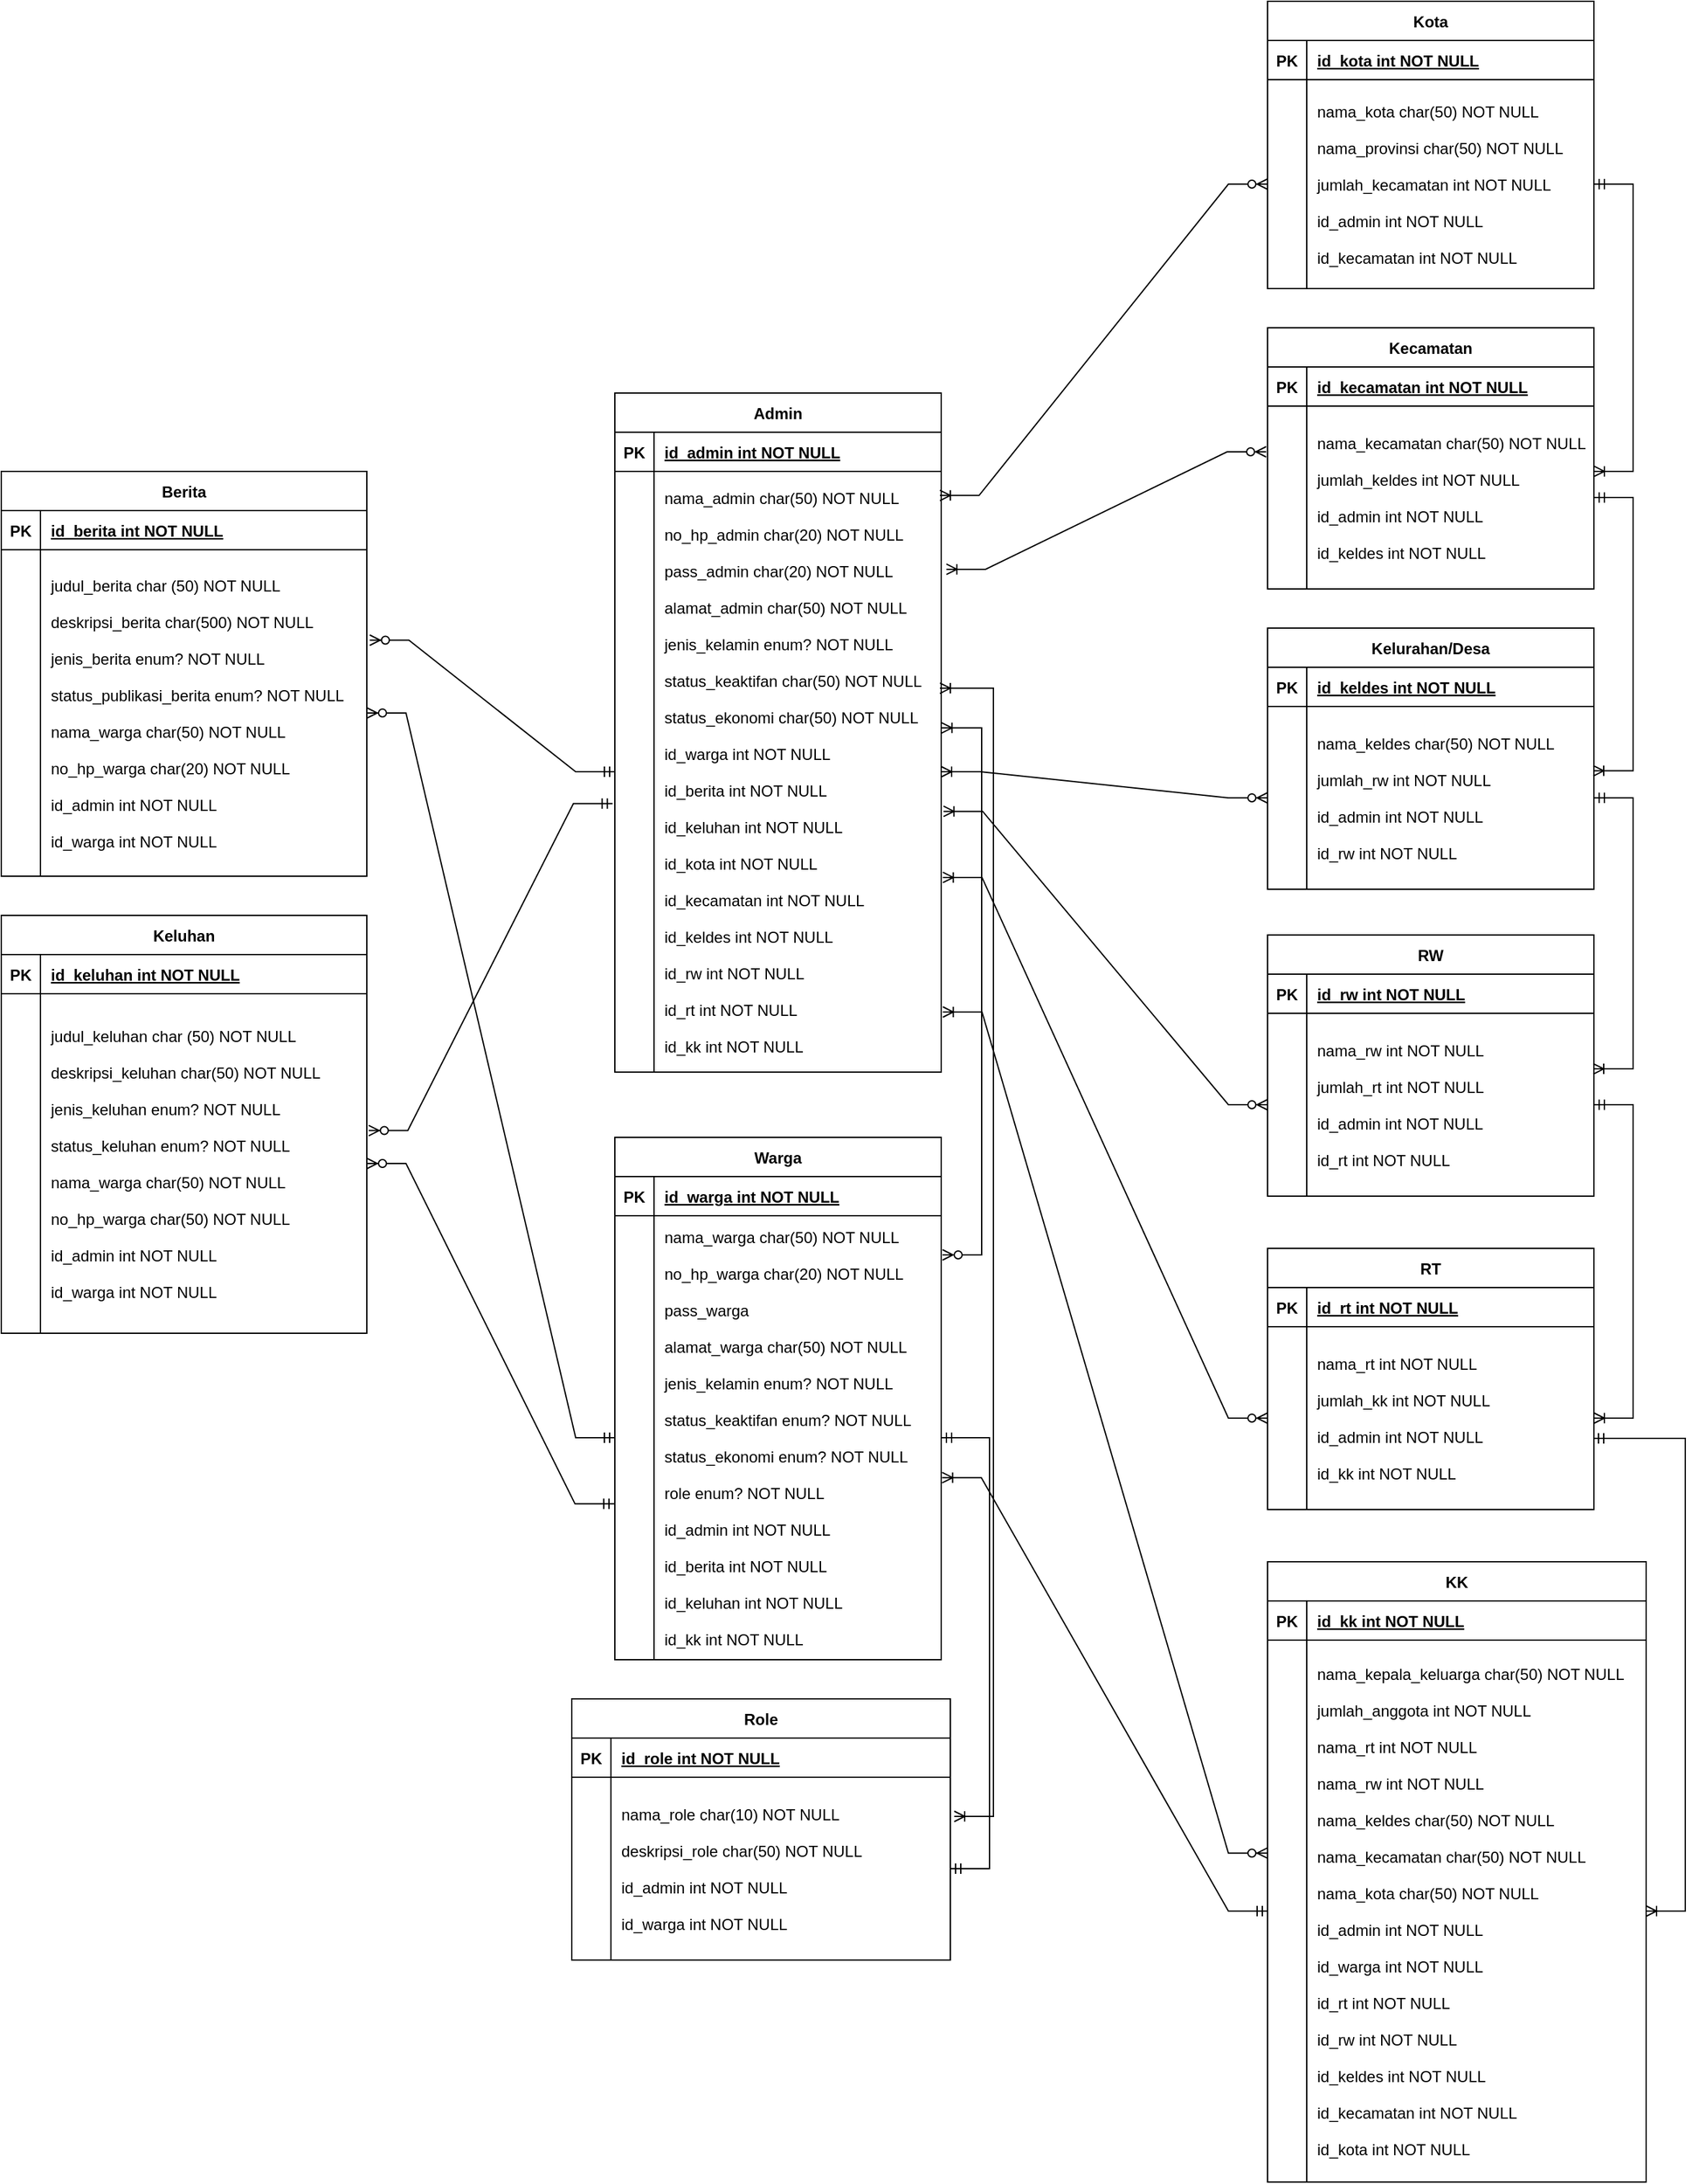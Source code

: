 <mxfile version="17.4.0" type="github">
  <diagram id="R2lEEEUBdFMjLlhIrx00" name="Page-1">
    <mxGraphModel dx="2155" dy="2258" grid="1" gridSize="10" guides="1" tooltips="1" connect="1" arrows="1" fold="1" page="1" pageScale="1" pageWidth="850" pageHeight="1100" math="0" shadow="0" extFonts="Permanent Marker^https://fonts.googleapis.com/css?family=Permanent+Marker">
      <root>
        <mxCell id="0" />
        <mxCell id="1" parent="0" />
        <mxCell id="wq56DuAqluM26716gOqm-50" value="Keluhan" style="shape=table;startSize=30;container=1;collapsible=1;childLayout=tableLayout;fixedRows=1;rowLines=0;fontStyle=1;align=center;resizeLast=1;" parent="1" vertex="1">
          <mxGeometry x="50" y="410" width="280" height="320" as="geometry" />
        </mxCell>
        <mxCell id="wq56DuAqluM26716gOqm-51" value="" style="shape=partialRectangle;collapsible=0;dropTarget=0;pointerEvents=0;fillColor=none;points=[[0,0.5],[1,0.5]];portConstraint=eastwest;top=0;left=0;right=0;bottom=1;" parent="wq56DuAqluM26716gOqm-50" vertex="1">
          <mxGeometry y="30" width="280" height="30" as="geometry" />
        </mxCell>
        <mxCell id="wq56DuAqluM26716gOqm-52" value="PK" style="shape=partialRectangle;overflow=hidden;connectable=0;fillColor=none;top=0;left=0;bottom=0;right=0;fontStyle=1;" parent="wq56DuAqluM26716gOqm-51" vertex="1">
          <mxGeometry width="30" height="30" as="geometry">
            <mxRectangle width="30" height="30" as="alternateBounds" />
          </mxGeometry>
        </mxCell>
        <mxCell id="wq56DuAqluM26716gOqm-53" value="id_keluhan int NOT NULL " style="shape=partialRectangle;overflow=hidden;connectable=0;fillColor=none;top=0;left=0;bottom=0;right=0;align=left;spacingLeft=6;fontStyle=5;" parent="wq56DuAqluM26716gOqm-51" vertex="1">
          <mxGeometry x="30" width="250" height="30" as="geometry">
            <mxRectangle width="250" height="30" as="alternateBounds" />
          </mxGeometry>
        </mxCell>
        <mxCell id="wq56DuAqluM26716gOqm-54" value="" style="shape=partialRectangle;collapsible=0;dropTarget=0;pointerEvents=0;fillColor=none;points=[[0,0.5],[1,0.5]];portConstraint=eastwest;top=0;left=0;right=0;bottom=0;" parent="wq56DuAqluM26716gOqm-50" vertex="1">
          <mxGeometry y="60" width="280" height="260" as="geometry" />
        </mxCell>
        <mxCell id="wq56DuAqluM26716gOqm-55" value="" style="shape=partialRectangle;overflow=hidden;connectable=0;fillColor=none;top=0;left=0;bottom=0;right=0;" parent="wq56DuAqluM26716gOqm-54" vertex="1">
          <mxGeometry width="30" height="260" as="geometry">
            <mxRectangle width="30" height="260" as="alternateBounds" />
          </mxGeometry>
        </mxCell>
        <mxCell id="wq56DuAqluM26716gOqm-56" value="judul_keluhan char (50) NOT NULL&#xa;&#xa;deskripsi_keluhan char(50) NOT NULL&#xa;&#xa;jenis_keluhan enum? NOT NULL&#xa;&#xa;status_keluhan enum? NOT NULL&#xa;&#xa;nama_warga char(50) NOT NULL&#xa;&#xa;no_hp_warga char(50) NOT NULL&#xa;&#xa;id_admin int NOT NULL&#xa;&#xa;id_warga int NOT NULL" style="shape=partialRectangle;overflow=hidden;connectable=0;fillColor=none;top=0;left=0;bottom=0;right=0;align=left;spacingLeft=6;" parent="wq56DuAqluM26716gOqm-54" vertex="1">
          <mxGeometry x="30" width="250" height="260" as="geometry">
            <mxRectangle width="250" height="260" as="alternateBounds" />
          </mxGeometry>
        </mxCell>
        <mxCell id="C-vyLk0tnHw3VtMMgP7b-2" value="Kota" style="shape=table;startSize=30;container=1;collapsible=1;childLayout=tableLayout;fixedRows=1;rowLines=0;fontStyle=1;align=center;resizeLast=1;" parent="1" vertex="1">
          <mxGeometry x="1020" y="-290" width="250" height="220" as="geometry" />
        </mxCell>
        <mxCell id="C-vyLk0tnHw3VtMMgP7b-3" value="" style="shape=partialRectangle;collapsible=0;dropTarget=0;pointerEvents=0;fillColor=none;points=[[0,0.5],[1,0.5]];portConstraint=eastwest;top=0;left=0;right=0;bottom=1;" parent="C-vyLk0tnHw3VtMMgP7b-2" vertex="1">
          <mxGeometry y="30" width="250" height="30" as="geometry" />
        </mxCell>
        <mxCell id="C-vyLk0tnHw3VtMMgP7b-4" value="PK" style="shape=partialRectangle;overflow=hidden;connectable=0;fillColor=none;top=0;left=0;bottom=0;right=0;fontStyle=1;" parent="C-vyLk0tnHw3VtMMgP7b-3" vertex="1">
          <mxGeometry width="30" height="30" as="geometry">
            <mxRectangle width="30" height="30" as="alternateBounds" />
          </mxGeometry>
        </mxCell>
        <mxCell id="C-vyLk0tnHw3VtMMgP7b-5" value="id_kota int NOT NULL " style="shape=partialRectangle;overflow=hidden;connectable=0;fillColor=none;top=0;left=0;bottom=0;right=0;align=left;spacingLeft=6;fontStyle=5;" parent="C-vyLk0tnHw3VtMMgP7b-3" vertex="1">
          <mxGeometry x="30" width="220" height="30" as="geometry">
            <mxRectangle width="220" height="30" as="alternateBounds" />
          </mxGeometry>
        </mxCell>
        <mxCell id="C-vyLk0tnHw3VtMMgP7b-6" value="" style="shape=partialRectangle;collapsible=0;dropTarget=0;pointerEvents=0;fillColor=none;points=[[0,0.5],[1,0.5]];portConstraint=eastwest;top=0;left=0;right=0;bottom=0;" parent="C-vyLk0tnHw3VtMMgP7b-2" vertex="1">
          <mxGeometry y="60" width="250" height="160" as="geometry" />
        </mxCell>
        <mxCell id="C-vyLk0tnHw3VtMMgP7b-7" value="" style="shape=partialRectangle;overflow=hidden;connectable=0;fillColor=none;top=0;left=0;bottom=0;right=0;" parent="C-vyLk0tnHw3VtMMgP7b-6" vertex="1">
          <mxGeometry width="30" height="160" as="geometry">
            <mxRectangle width="30" height="160" as="alternateBounds" />
          </mxGeometry>
        </mxCell>
        <mxCell id="C-vyLk0tnHw3VtMMgP7b-8" value="nama_kota char(50) NOT NULL&#xa;&#xa;nama_provinsi char(50) NOT NULL&#xa;&#xa;jumlah_kecamatan int NOT NULL&#xa;&#xa;id_admin int NOT NULL&#xa;&#xa;id_kecamatan int NOT NULL" style="shape=partialRectangle;overflow=hidden;connectable=0;fillColor=none;top=0;left=0;bottom=0;right=0;align=left;spacingLeft=6;" parent="C-vyLk0tnHw3VtMMgP7b-6" vertex="1">
          <mxGeometry x="30" width="220" height="160" as="geometry">
            <mxRectangle width="220" height="160" as="alternateBounds" />
          </mxGeometry>
        </mxCell>
        <mxCell id="C-vyLk0tnHw3VtMMgP7b-13" value="Berita" style="shape=table;startSize=30;container=1;collapsible=1;childLayout=tableLayout;fixedRows=1;rowLines=0;fontStyle=1;align=center;resizeLast=1;" parent="1" vertex="1">
          <mxGeometry x="50" y="70" width="280" height="310" as="geometry" />
        </mxCell>
        <mxCell id="C-vyLk0tnHw3VtMMgP7b-14" value="" style="shape=partialRectangle;collapsible=0;dropTarget=0;pointerEvents=0;fillColor=none;points=[[0,0.5],[1,0.5]];portConstraint=eastwest;top=0;left=0;right=0;bottom=1;" parent="C-vyLk0tnHw3VtMMgP7b-13" vertex="1">
          <mxGeometry y="30" width="280" height="30" as="geometry" />
        </mxCell>
        <mxCell id="C-vyLk0tnHw3VtMMgP7b-15" value="PK" style="shape=partialRectangle;overflow=hidden;connectable=0;fillColor=none;top=0;left=0;bottom=0;right=0;fontStyle=1;" parent="C-vyLk0tnHw3VtMMgP7b-14" vertex="1">
          <mxGeometry width="30" height="30" as="geometry">
            <mxRectangle width="30" height="30" as="alternateBounds" />
          </mxGeometry>
        </mxCell>
        <mxCell id="C-vyLk0tnHw3VtMMgP7b-16" value="id_berita int NOT NULL " style="shape=partialRectangle;overflow=hidden;connectable=0;fillColor=none;top=0;left=0;bottom=0;right=0;align=left;spacingLeft=6;fontStyle=5;" parent="C-vyLk0tnHw3VtMMgP7b-14" vertex="1">
          <mxGeometry x="30" width="250" height="30" as="geometry">
            <mxRectangle width="250" height="30" as="alternateBounds" />
          </mxGeometry>
        </mxCell>
        <mxCell id="C-vyLk0tnHw3VtMMgP7b-17" value="" style="shape=partialRectangle;collapsible=0;dropTarget=0;pointerEvents=0;fillColor=none;points=[[0,0.5],[1,0.5]];portConstraint=eastwest;top=0;left=0;right=0;bottom=0;" parent="C-vyLk0tnHw3VtMMgP7b-13" vertex="1">
          <mxGeometry y="60" width="280" height="250" as="geometry" />
        </mxCell>
        <mxCell id="C-vyLk0tnHw3VtMMgP7b-18" value="" style="shape=partialRectangle;overflow=hidden;connectable=0;fillColor=none;top=0;left=0;bottom=0;right=0;" parent="C-vyLk0tnHw3VtMMgP7b-17" vertex="1">
          <mxGeometry width="30" height="250" as="geometry">
            <mxRectangle width="30" height="250" as="alternateBounds" />
          </mxGeometry>
        </mxCell>
        <mxCell id="C-vyLk0tnHw3VtMMgP7b-19" value="judul_berita char (50) NOT NULL&#xa;&#xa;deskripsi_berita char(500) NOT NULL&#xa;&#xa;jenis_berita enum? NOT NULL&#xa;&#xa;status_publikasi_berita enum? NOT NULL&#xa;&#xa;nama_warga char(50) NOT NULL&#xa;&#xa;no_hp_warga char(20) NOT NULL&#xa;&#xa;id_admin int NOT NULL&#xa;&#xa;id_warga int NOT NULL" style="shape=partialRectangle;overflow=hidden;connectable=0;fillColor=none;top=0;left=0;bottom=0;right=0;align=left;spacingLeft=6;" parent="C-vyLk0tnHw3VtMMgP7b-17" vertex="1">
          <mxGeometry x="30" width="250" height="250" as="geometry">
            <mxRectangle width="250" height="250" as="alternateBounds" />
          </mxGeometry>
        </mxCell>
        <mxCell id="C-vyLk0tnHw3VtMMgP7b-23" value="Warga" style="shape=table;startSize=30;container=1;collapsible=1;childLayout=tableLayout;fixedRows=1;rowLines=0;fontStyle=1;align=center;resizeLast=1;" parent="1" vertex="1">
          <mxGeometry x="520" y="580" width="250" height="400" as="geometry" />
        </mxCell>
        <mxCell id="C-vyLk0tnHw3VtMMgP7b-24" value="" style="shape=partialRectangle;collapsible=0;dropTarget=0;pointerEvents=0;fillColor=none;points=[[0,0.5],[1,0.5]];portConstraint=eastwest;top=0;left=0;right=0;bottom=1;" parent="C-vyLk0tnHw3VtMMgP7b-23" vertex="1">
          <mxGeometry y="30" width="250" height="30" as="geometry" />
        </mxCell>
        <mxCell id="C-vyLk0tnHw3VtMMgP7b-25" value="PK" style="shape=partialRectangle;overflow=hidden;connectable=0;fillColor=none;top=0;left=0;bottom=0;right=0;fontStyle=1;" parent="C-vyLk0tnHw3VtMMgP7b-24" vertex="1">
          <mxGeometry width="30" height="30" as="geometry">
            <mxRectangle width="30" height="30" as="alternateBounds" />
          </mxGeometry>
        </mxCell>
        <mxCell id="C-vyLk0tnHw3VtMMgP7b-26" value="id_warga int NOT NULL " style="shape=partialRectangle;overflow=hidden;connectable=0;fillColor=none;top=0;left=0;bottom=0;right=0;align=left;spacingLeft=6;fontStyle=5;" parent="C-vyLk0tnHw3VtMMgP7b-24" vertex="1">
          <mxGeometry x="30" width="220" height="30" as="geometry">
            <mxRectangle width="220" height="30" as="alternateBounds" />
          </mxGeometry>
        </mxCell>
        <mxCell id="C-vyLk0tnHw3VtMMgP7b-27" value="" style="shape=partialRectangle;collapsible=0;dropTarget=0;pointerEvents=0;fillColor=none;points=[[0,0.5],[1,0.5]];portConstraint=eastwest;top=0;left=0;right=0;bottom=0;" parent="C-vyLk0tnHw3VtMMgP7b-23" vertex="1">
          <mxGeometry y="60" width="250" height="340" as="geometry" />
        </mxCell>
        <mxCell id="C-vyLk0tnHw3VtMMgP7b-28" value="" style="shape=partialRectangle;overflow=hidden;connectable=0;fillColor=none;top=0;left=0;bottom=0;right=0;" parent="C-vyLk0tnHw3VtMMgP7b-27" vertex="1">
          <mxGeometry width="30" height="340" as="geometry">
            <mxRectangle width="30" height="340" as="alternateBounds" />
          </mxGeometry>
        </mxCell>
        <mxCell id="C-vyLk0tnHw3VtMMgP7b-29" value="nama_warga char(50) NOT NULL&#xa;&#xa;no_hp_warga char(20) NOT NULL&#xa;&#xa;pass_warga&#xa;&#xa;alamat_warga char(50) NOT NULL&#xa;&#xa;jenis_kelamin enum? NOT NULL&#xa;&#xa;status_keaktifan enum? NOT NULL&#xa;&#xa;status_ekonomi enum? NOT NULL&#xa;&#xa;role enum? NOT NULL&#xa;&#xa;id_admin int NOT NULL&#xa;&#xa;id_berita int NOT NULL&#xa;&#xa;id_keluhan int NOT NULL&#xa;&#xa;id_kk int NOT NULL" style="shape=partialRectangle;overflow=hidden;connectable=0;fillColor=none;top=0;left=0;bottom=0;right=0;align=left;spacingLeft=6;" parent="C-vyLk0tnHw3VtMMgP7b-27" vertex="1">
          <mxGeometry x="30" width="220" height="340" as="geometry">
            <mxRectangle width="220" height="340" as="alternateBounds" />
          </mxGeometry>
        </mxCell>
        <mxCell id="wq56DuAqluM26716gOqm-1" value="Kecamatan" style="shape=table;startSize=30;container=1;collapsible=1;childLayout=tableLayout;fixedRows=1;rowLines=0;fontStyle=1;align=center;resizeLast=1;" parent="1" vertex="1">
          <mxGeometry x="1020" y="-40" width="250" height="200" as="geometry" />
        </mxCell>
        <mxCell id="wq56DuAqluM26716gOqm-2" value="" style="shape=partialRectangle;collapsible=0;dropTarget=0;pointerEvents=0;fillColor=none;points=[[0,0.5],[1,0.5]];portConstraint=eastwest;top=0;left=0;right=0;bottom=1;" parent="wq56DuAqluM26716gOqm-1" vertex="1">
          <mxGeometry y="30" width="250" height="30" as="geometry" />
        </mxCell>
        <mxCell id="wq56DuAqluM26716gOqm-3" value="PK" style="shape=partialRectangle;overflow=hidden;connectable=0;fillColor=none;top=0;left=0;bottom=0;right=0;fontStyle=1;" parent="wq56DuAqluM26716gOqm-2" vertex="1">
          <mxGeometry width="30" height="30" as="geometry">
            <mxRectangle width="30" height="30" as="alternateBounds" />
          </mxGeometry>
        </mxCell>
        <mxCell id="wq56DuAqluM26716gOqm-4" value="id_kecamatan int NOT NULL " style="shape=partialRectangle;overflow=hidden;connectable=0;fillColor=none;top=0;left=0;bottom=0;right=0;align=left;spacingLeft=6;fontStyle=5;" parent="wq56DuAqluM26716gOqm-2" vertex="1">
          <mxGeometry x="30" width="220" height="30" as="geometry">
            <mxRectangle width="220" height="30" as="alternateBounds" />
          </mxGeometry>
        </mxCell>
        <mxCell id="wq56DuAqluM26716gOqm-5" value="" style="shape=partialRectangle;collapsible=0;dropTarget=0;pointerEvents=0;fillColor=none;points=[[0,0.5],[1,0.5]];portConstraint=eastwest;top=0;left=0;right=0;bottom=0;" parent="wq56DuAqluM26716gOqm-1" vertex="1">
          <mxGeometry y="60" width="250" height="140" as="geometry" />
        </mxCell>
        <mxCell id="wq56DuAqluM26716gOqm-6" value="" style="shape=partialRectangle;overflow=hidden;connectable=0;fillColor=none;top=0;left=0;bottom=0;right=0;" parent="wq56DuAqluM26716gOqm-5" vertex="1">
          <mxGeometry width="30" height="140" as="geometry">
            <mxRectangle width="30" height="140" as="alternateBounds" />
          </mxGeometry>
        </mxCell>
        <mxCell id="wq56DuAqluM26716gOqm-7" value="nama_kecamatan char(50) NOT NULL&#xa;&#xa;jumlah_keldes int NOT NULL&#xa;&#xa;id_admin int NOT NULL&#xa;&#xa;id_keldes int NOT NULL" style="shape=partialRectangle;overflow=hidden;connectable=0;fillColor=none;top=0;left=0;bottom=0;right=0;align=left;spacingLeft=6;" parent="wq56DuAqluM26716gOqm-5" vertex="1">
          <mxGeometry x="30" width="220" height="140" as="geometry">
            <mxRectangle width="220" height="140" as="alternateBounds" />
          </mxGeometry>
        </mxCell>
        <mxCell id="wq56DuAqluM26716gOqm-8" value="Kelurahan/Desa" style="shape=table;startSize=30;container=1;collapsible=1;childLayout=tableLayout;fixedRows=1;rowLines=0;fontStyle=1;align=center;resizeLast=1;" parent="1" vertex="1">
          <mxGeometry x="1020" y="190" width="250" height="200" as="geometry" />
        </mxCell>
        <mxCell id="wq56DuAqluM26716gOqm-9" value="" style="shape=partialRectangle;collapsible=0;dropTarget=0;pointerEvents=0;fillColor=none;points=[[0,0.5],[1,0.5]];portConstraint=eastwest;top=0;left=0;right=0;bottom=1;" parent="wq56DuAqluM26716gOqm-8" vertex="1">
          <mxGeometry y="30" width="250" height="30" as="geometry" />
        </mxCell>
        <mxCell id="wq56DuAqluM26716gOqm-10" value="PK" style="shape=partialRectangle;overflow=hidden;connectable=0;fillColor=none;top=0;left=0;bottom=0;right=0;fontStyle=1;" parent="wq56DuAqluM26716gOqm-9" vertex="1">
          <mxGeometry width="30" height="30" as="geometry">
            <mxRectangle width="30" height="30" as="alternateBounds" />
          </mxGeometry>
        </mxCell>
        <mxCell id="wq56DuAqluM26716gOqm-11" value="id_keldes int NOT NULL " style="shape=partialRectangle;overflow=hidden;connectable=0;fillColor=none;top=0;left=0;bottom=0;right=0;align=left;spacingLeft=6;fontStyle=5;" parent="wq56DuAqluM26716gOqm-9" vertex="1">
          <mxGeometry x="30" width="220" height="30" as="geometry">
            <mxRectangle width="220" height="30" as="alternateBounds" />
          </mxGeometry>
        </mxCell>
        <mxCell id="wq56DuAqluM26716gOqm-12" value="" style="shape=partialRectangle;collapsible=0;dropTarget=0;pointerEvents=0;fillColor=none;points=[[0,0.5],[1,0.5]];portConstraint=eastwest;top=0;left=0;right=0;bottom=0;" parent="wq56DuAqluM26716gOqm-8" vertex="1">
          <mxGeometry y="60" width="250" height="140" as="geometry" />
        </mxCell>
        <mxCell id="wq56DuAqluM26716gOqm-13" value="" style="shape=partialRectangle;overflow=hidden;connectable=0;fillColor=none;top=0;left=0;bottom=0;right=0;" parent="wq56DuAqluM26716gOqm-12" vertex="1">
          <mxGeometry width="30" height="140" as="geometry">
            <mxRectangle width="30" height="140" as="alternateBounds" />
          </mxGeometry>
        </mxCell>
        <mxCell id="wq56DuAqluM26716gOqm-14" value="nama_keldes char(50) NOT NULL&#xa;&#xa;jumlah_rw int NOT NULL&#xa;&#xa;id_admin int NOT NULL&#xa;&#xa;id_rw int NOT NULL" style="shape=partialRectangle;overflow=hidden;connectable=0;fillColor=none;top=0;left=0;bottom=0;right=0;align=left;spacingLeft=6;" parent="wq56DuAqluM26716gOqm-12" vertex="1">
          <mxGeometry x="30" width="220" height="140" as="geometry">
            <mxRectangle width="220" height="140" as="alternateBounds" />
          </mxGeometry>
        </mxCell>
        <mxCell id="wq56DuAqluM26716gOqm-22" value="RW" style="shape=table;startSize=30;container=1;collapsible=1;childLayout=tableLayout;fixedRows=1;rowLines=0;fontStyle=1;align=center;resizeLast=1;" parent="1" vertex="1">
          <mxGeometry x="1020" y="425" width="250" height="200" as="geometry" />
        </mxCell>
        <mxCell id="wq56DuAqluM26716gOqm-23" value="" style="shape=partialRectangle;collapsible=0;dropTarget=0;pointerEvents=0;fillColor=none;points=[[0,0.5],[1,0.5]];portConstraint=eastwest;top=0;left=0;right=0;bottom=1;" parent="wq56DuAqluM26716gOqm-22" vertex="1">
          <mxGeometry y="30" width="250" height="30" as="geometry" />
        </mxCell>
        <mxCell id="wq56DuAqluM26716gOqm-24" value="PK" style="shape=partialRectangle;overflow=hidden;connectable=0;fillColor=none;top=0;left=0;bottom=0;right=0;fontStyle=1;" parent="wq56DuAqluM26716gOqm-23" vertex="1">
          <mxGeometry width="30" height="30" as="geometry">
            <mxRectangle width="30" height="30" as="alternateBounds" />
          </mxGeometry>
        </mxCell>
        <mxCell id="wq56DuAqluM26716gOqm-25" value="id_rw int NOT NULL " style="shape=partialRectangle;overflow=hidden;connectable=0;fillColor=none;top=0;left=0;bottom=0;right=0;align=left;spacingLeft=6;fontStyle=5;" parent="wq56DuAqluM26716gOqm-23" vertex="1">
          <mxGeometry x="30" width="220" height="30" as="geometry">
            <mxRectangle width="220" height="30" as="alternateBounds" />
          </mxGeometry>
        </mxCell>
        <mxCell id="wq56DuAqluM26716gOqm-26" value="" style="shape=partialRectangle;collapsible=0;dropTarget=0;pointerEvents=0;fillColor=none;points=[[0,0.5],[1,0.5]];portConstraint=eastwest;top=0;left=0;right=0;bottom=0;" parent="wq56DuAqluM26716gOqm-22" vertex="1">
          <mxGeometry y="60" width="250" height="140" as="geometry" />
        </mxCell>
        <mxCell id="wq56DuAqluM26716gOqm-27" value="" style="shape=partialRectangle;overflow=hidden;connectable=0;fillColor=none;top=0;left=0;bottom=0;right=0;" parent="wq56DuAqluM26716gOqm-26" vertex="1">
          <mxGeometry width="30" height="140" as="geometry">
            <mxRectangle width="30" height="140" as="alternateBounds" />
          </mxGeometry>
        </mxCell>
        <mxCell id="wq56DuAqluM26716gOqm-28" value="nama_rw int NOT NULL&#xa;&#xa;jumlah_rt int NOT NULL&#xa;&#xa;id_admin int NOT NULL&#xa;&#xa;id_rt int NOT NULL" style="shape=partialRectangle;overflow=hidden;connectable=0;fillColor=none;top=0;left=0;bottom=0;right=0;align=left;spacingLeft=6;" parent="wq56DuAqluM26716gOqm-26" vertex="1">
          <mxGeometry x="30" width="220" height="140" as="geometry">
            <mxRectangle width="220" height="140" as="alternateBounds" />
          </mxGeometry>
        </mxCell>
        <mxCell id="wq56DuAqluM26716gOqm-29" value="RT" style="shape=table;startSize=30;container=1;collapsible=1;childLayout=tableLayout;fixedRows=1;rowLines=0;fontStyle=1;align=center;resizeLast=1;" parent="1" vertex="1">
          <mxGeometry x="1020" y="665" width="250" height="200" as="geometry" />
        </mxCell>
        <mxCell id="wq56DuAqluM26716gOqm-30" value="" style="shape=partialRectangle;collapsible=0;dropTarget=0;pointerEvents=0;fillColor=none;points=[[0,0.5],[1,0.5]];portConstraint=eastwest;top=0;left=0;right=0;bottom=1;" parent="wq56DuAqluM26716gOqm-29" vertex="1">
          <mxGeometry y="30" width="250" height="30" as="geometry" />
        </mxCell>
        <mxCell id="wq56DuAqluM26716gOqm-31" value="PK" style="shape=partialRectangle;overflow=hidden;connectable=0;fillColor=none;top=0;left=0;bottom=0;right=0;fontStyle=1;" parent="wq56DuAqluM26716gOqm-30" vertex="1">
          <mxGeometry width="30" height="30" as="geometry">
            <mxRectangle width="30" height="30" as="alternateBounds" />
          </mxGeometry>
        </mxCell>
        <mxCell id="wq56DuAqluM26716gOqm-32" value="id_rt int NOT NULL " style="shape=partialRectangle;overflow=hidden;connectable=0;fillColor=none;top=0;left=0;bottom=0;right=0;align=left;spacingLeft=6;fontStyle=5;" parent="wq56DuAqluM26716gOqm-30" vertex="1">
          <mxGeometry x="30" width="220" height="30" as="geometry">
            <mxRectangle width="220" height="30" as="alternateBounds" />
          </mxGeometry>
        </mxCell>
        <mxCell id="wq56DuAqluM26716gOqm-33" value="" style="shape=partialRectangle;collapsible=0;dropTarget=0;pointerEvents=0;fillColor=none;points=[[0,0.5],[1,0.5]];portConstraint=eastwest;top=0;left=0;right=0;bottom=0;" parent="wq56DuAqluM26716gOqm-29" vertex="1">
          <mxGeometry y="60" width="250" height="140" as="geometry" />
        </mxCell>
        <mxCell id="wq56DuAqluM26716gOqm-34" value="" style="shape=partialRectangle;overflow=hidden;connectable=0;fillColor=none;top=0;left=0;bottom=0;right=0;" parent="wq56DuAqluM26716gOqm-33" vertex="1">
          <mxGeometry width="30" height="140" as="geometry">
            <mxRectangle width="30" height="140" as="alternateBounds" />
          </mxGeometry>
        </mxCell>
        <mxCell id="wq56DuAqluM26716gOqm-35" value="nama_rt int NOT NULL&#xa;&#xa;jumlah_kk int NOT NULL&#xa;&#xa;id_admin int NOT NULL&#xa;&#xa;id_kk int NOT NULL" style="shape=partialRectangle;overflow=hidden;connectable=0;fillColor=none;top=0;left=0;bottom=0;right=0;align=left;spacingLeft=6;" parent="wq56DuAqluM26716gOqm-33" vertex="1">
          <mxGeometry x="30" width="220" height="140" as="geometry">
            <mxRectangle width="220" height="140" as="alternateBounds" />
          </mxGeometry>
        </mxCell>
        <mxCell id="wq56DuAqluM26716gOqm-36" value="KK" style="shape=table;startSize=30;container=1;collapsible=1;childLayout=tableLayout;fixedRows=1;rowLines=0;fontStyle=1;align=center;resizeLast=1;" parent="1" vertex="1">
          <mxGeometry x="1020" y="905" width="290" height="475" as="geometry" />
        </mxCell>
        <mxCell id="wq56DuAqluM26716gOqm-37" value="" style="shape=partialRectangle;collapsible=0;dropTarget=0;pointerEvents=0;fillColor=none;points=[[0,0.5],[1,0.5]];portConstraint=eastwest;top=0;left=0;right=0;bottom=1;" parent="wq56DuAqluM26716gOqm-36" vertex="1">
          <mxGeometry y="30" width="290" height="30" as="geometry" />
        </mxCell>
        <mxCell id="wq56DuAqluM26716gOqm-38" value="PK" style="shape=partialRectangle;overflow=hidden;connectable=0;fillColor=none;top=0;left=0;bottom=0;right=0;fontStyle=1;" parent="wq56DuAqluM26716gOqm-37" vertex="1">
          <mxGeometry width="30" height="30" as="geometry">
            <mxRectangle width="30" height="30" as="alternateBounds" />
          </mxGeometry>
        </mxCell>
        <mxCell id="wq56DuAqluM26716gOqm-39" value="id_kk int NOT NULL " style="shape=partialRectangle;overflow=hidden;connectable=0;fillColor=none;top=0;left=0;bottom=0;right=0;align=left;spacingLeft=6;fontStyle=5;" parent="wq56DuAqluM26716gOqm-37" vertex="1">
          <mxGeometry x="30" width="260" height="30" as="geometry">
            <mxRectangle width="260" height="30" as="alternateBounds" />
          </mxGeometry>
        </mxCell>
        <mxCell id="wq56DuAqluM26716gOqm-40" value="" style="shape=partialRectangle;collapsible=0;dropTarget=0;pointerEvents=0;fillColor=none;points=[[0,0.5],[1,0.5]];portConstraint=eastwest;top=0;left=0;right=0;bottom=0;" parent="wq56DuAqluM26716gOqm-36" vertex="1">
          <mxGeometry y="60" width="290" height="415" as="geometry" />
        </mxCell>
        <mxCell id="wq56DuAqluM26716gOqm-41" value="" style="shape=partialRectangle;overflow=hidden;connectable=0;fillColor=none;top=0;left=0;bottom=0;right=0;" parent="wq56DuAqluM26716gOqm-40" vertex="1">
          <mxGeometry width="30" height="415" as="geometry">
            <mxRectangle width="30" height="415" as="alternateBounds" />
          </mxGeometry>
        </mxCell>
        <mxCell id="wq56DuAqluM26716gOqm-42" value="nama_kepala_keluarga char(50) NOT NULL&#xa;&#xa;jumlah_anggota int NOT NULL&#xa;&#xa;nama_rt int NOT NULL&#xa;&#xa;nama_rw int NOT NULL&#xa;&#xa;nama_keldes char(50) NOT NULL&#xa;&#xa;nama_kecamatan char(50) NOT NULL&#xa;&#xa;nama_kota char(50) NOT NULL&#xa;&#xa;id_admin int NOT NULL&#xa;&#xa;id_warga int NOT NULL&#xa;&#xa;id_rt int NOT NULL&#xa;&#xa;id_rw int NOT NULL&#xa;&#xa;id_keldes int NOT NULL&#xa;&#xa;id_kecamatan int NOT NULL&#xa;&#xa;id_kota int NOT NULL" style="shape=partialRectangle;overflow=hidden;connectable=0;fillColor=none;top=0;left=0;bottom=0;right=0;align=left;spacingLeft=6;" parent="wq56DuAqluM26716gOqm-40" vertex="1">
          <mxGeometry x="30" width="260" height="415" as="geometry">
            <mxRectangle width="260" height="415" as="alternateBounds" />
          </mxGeometry>
        </mxCell>
        <mxCell id="wq56DuAqluM26716gOqm-43" value="Admin" style="shape=table;startSize=30;container=1;collapsible=1;childLayout=tableLayout;fixedRows=1;rowLines=0;fontStyle=1;align=center;resizeLast=1;" parent="1" vertex="1">
          <mxGeometry x="520" y="10" width="250" height="520" as="geometry" />
        </mxCell>
        <mxCell id="wq56DuAqluM26716gOqm-44" value="" style="shape=partialRectangle;collapsible=0;dropTarget=0;pointerEvents=0;fillColor=none;points=[[0,0.5],[1,0.5]];portConstraint=eastwest;top=0;left=0;right=0;bottom=1;" parent="wq56DuAqluM26716gOqm-43" vertex="1">
          <mxGeometry y="30" width="250" height="30" as="geometry" />
        </mxCell>
        <mxCell id="wq56DuAqluM26716gOqm-45" value="PK" style="shape=partialRectangle;overflow=hidden;connectable=0;fillColor=none;top=0;left=0;bottom=0;right=0;fontStyle=1;" parent="wq56DuAqluM26716gOqm-44" vertex="1">
          <mxGeometry width="30" height="30" as="geometry">
            <mxRectangle width="30" height="30" as="alternateBounds" />
          </mxGeometry>
        </mxCell>
        <mxCell id="wq56DuAqluM26716gOqm-46" value="id_admin int NOT NULL " style="shape=partialRectangle;overflow=hidden;connectable=0;fillColor=none;top=0;left=0;bottom=0;right=0;align=left;spacingLeft=6;fontStyle=5;" parent="wq56DuAqluM26716gOqm-44" vertex="1">
          <mxGeometry x="30" width="220" height="30" as="geometry">
            <mxRectangle width="220" height="30" as="alternateBounds" />
          </mxGeometry>
        </mxCell>
        <mxCell id="wq56DuAqluM26716gOqm-47" value="" style="shape=partialRectangle;collapsible=0;dropTarget=0;pointerEvents=0;fillColor=none;points=[[0,0.5],[1,0.5]];portConstraint=eastwest;top=0;left=0;right=0;bottom=0;" parent="wq56DuAqluM26716gOqm-43" vertex="1">
          <mxGeometry y="60" width="250" height="460" as="geometry" />
        </mxCell>
        <mxCell id="wq56DuAqluM26716gOqm-48" value="" style="shape=partialRectangle;overflow=hidden;connectable=0;fillColor=none;top=0;left=0;bottom=0;right=0;" parent="wq56DuAqluM26716gOqm-47" vertex="1">
          <mxGeometry width="30" height="460" as="geometry">
            <mxRectangle width="30" height="460" as="alternateBounds" />
          </mxGeometry>
        </mxCell>
        <mxCell id="wq56DuAqluM26716gOqm-49" value="nama_admin char(50) NOT NULL&#xa;&#xa;no_hp_admin char(20) NOT NULL&#xa;&#xa;pass_admin char(20) NOT NULL&#xa;&#xa;alamat_admin char(50) NOT NULL&#xa;&#xa;jenis_kelamin enum? NOT NULL&#xa;&#xa;status_keaktifan char(50) NOT NULL&#xa;&#xa;status_ekonomi char(50) NOT NULL&#xa;&#xa;id_warga int NOT NULL&#xa;&#xa;id_berita int NOT NULL&#xa;&#xa;id_keluhan int NOT NULL&#xa;&#xa;id_kota int NOT NULL&#xa;&#xa;id_kecamatan int NOT NULL&#xa;&#xa;id_keldes int NOT NULL&#xa;&#xa;id_rw int NOT NULL&#xa;&#xa;id_rt int NOT NULL&#xa;&#xa;id_kk int NOT NULL" style="shape=partialRectangle;overflow=hidden;connectable=0;fillColor=none;top=0;left=0;bottom=0;right=0;align=left;spacingLeft=6;" parent="wq56DuAqluM26716gOqm-47" vertex="1">
          <mxGeometry x="30" width="220" height="460" as="geometry">
            <mxRectangle width="220" height="460" as="alternateBounds" />
          </mxGeometry>
        </mxCell>
        <mxCell id="wq56DuAqluM26716gOqm-57" value="" style="edgeStyle=entityRelationEdgeStyle;fontSize=12;html=1;endArrow=ERoneToMany;startArrow=ERmandOne;rounded=0;exitX=1;exitY=0.5;exitDx=0;exitDy=0;entryX=1;entryY=0.357;entryDx=0;entryDy=0;entryPerimeter=0;" parent="1" source="C-vyLk0tnHw3VtMMgP7b-6" target="wq56DuAqluM26716gOqm-5" edge="1">
          <mxGeometry width="100" height="100" relative="1" as="geometry">
            <mxPoint x="1340" y="-80" as="sourcePoint" />
            <mxPoint x="1440" y="-180" as="targetPoint" />
          </mxGeometry>
        </mxCell>
        <mxCell id="wq56DuAqluM26716gOqm-58" value="" style="edgeStyle=entityRelationEdgeStyle;fontSize=12;html=1;endArrow=ERoneToMany;startArrow=ERmandOne;rounded=0;entryX=0.998;entryY=0.352;entryDx=0;entryDy=0;entryPerimeter=0;" parent="1" target="wq56DuAqluM26716gOqm-12" edge="1">
          <mxGeometry width="100" height="100" relative="1" as="geometry">
            <mxPoint x="1270" y="90" as="sourcePoint" />
            <mxPoint x="1280" y="100" as="targetPoint" />
          </mxGeometry>
        </mxCell>
        <mxCell id="wq56DuAqluM26716gOqm-62" value="" style="edgeStyle=entityRelationEdgeStyle;fontSize=12;html=1;endArrow=ERoneToMany;startArrow=ERmandOne;rounded=0;entryX=0.998;entryY=0.304;entryDx=0;entryDy=0;entryPerimeter=0;" parent="1" source="wq56DuAqluM26716gOqm-12" target="wq56DuAqluM26716gOqm-26" edge="1">
          <mxGeometry width="100" height="100" relative="1" as="geometry">
            <mxPoint x="1120" y="800" as="sourcePoint" />
            <mxPoint x="1280" y="820" as="targetPoint" />
          </mxGeometry>
        </mxCell>
        <mxCell id="wq56DuAqluM26716gOqm-63" value="" style="edgeStyle=entityRelationEdgeStyle;fontSize=12;html=1;endArrow=ERoneToMany;startArrow=ERmandOne;rounded=0;" parent="1" source="wq56DuAqluM26716gOqm-26" target="wq56DuAqluM26716gOqm-33" edge="1">
          <mxGeometry width="100" height="100" relative="1" as="geometry">
            <mxPoint x="1425" y="525" as="sourcePoint" />
            <mxPoint x="1425" y="765" as="targetPoint" />
          </mxGeometry>
        </mxCell>
        <mxCell id="wq56DuAqluM26716gOqm-64" value="" style="edgeStyle=entityRelationEdgeStyle;fontSize=12;html=1;endArrow=ERoneToMany;startArrow=ERmandOne;rounded=0;exitX=0.998;exitY=0.611;exitDx=0;exitDy=0;exitPerimeter=0;" parent="1" source="wq56DuAqluM26716gOqm-33" target="wq56DuAqluM26716gOqm-40" edge="1">
          <mxGeometry width="100" height="100" relative="1" as="geometry">
            <mxPoint x="1280" y="565" as="sourcePoint" />
            <mxPoint x="1280" y="805" as="targetPoint" />
          </mxGeometry>
        </mxCell>
        <mxCell id="wq56DuAqluM26716gOqm-65" value="" style="edgeStyle=entityRelationEdgeStyle;fontSize=12;html=1;endArrow=ERoneToMany;startArrow=ERmandOne;rounded=0;enumerate=0;entryX=1.003;entryY=0.59;entryDx=0;entryDy=0;entryPerimeter=0;" parent="1" source="wq56DuAqluM26716gOqm-40" target="C-vyLk0tnHw3VtMMgP7b-27" edge="1">
          <mxGeometry width="100" height="100" relative="1" as="geometry">
            <mxPoint x="1099.5" y="1145.54" as="sourcePoint" />
            <mxPoint x="1130" y="1520" as="targetPoint" />
          </mxGeometry>
        </mxCell>
        <mxCell id="wq56DuAqluM26716gOqm-68" value="" style="edgeStyle=entityRelationEdgeStyle;fontSize=12;html=1;endArrow=ERoneToMany;startArrow=ERzeroToMany;rounded=0;entryX=1.001;entryY=0.427;entryDx=0;entryDy=0;entryPerimeter=0;" parent="1" target="wq56DuAqluM26716gOqm-47" edge="1">
          <mxGeometry width="100" height="100" relative="1" as="geometry">
            <mxPoint x="771" y="670" as="sourcePoint" />
            <mxPoint x="760.25" y="530.11" as="targetPoint" />
          </mxGeometry>
        </mxCell>
        <mxCell id="wq56DuAqluM26716gOqm-69" value="" style="edgeStyle=entityRelationEdgeStyle;fontSize=12;html=1;endArrow=ERoneToMany;startArrow=ERzeroToMany;rounded=0;entryX=0.996;entryY=0.04;entryDx=0;entryDy=0;entryPerimeter=0;" parent="1" source="C-vyLk0tnHw3VtMMgP7b-6" target="wq56DuAqluM26716gOqm-47" edge="1">
          <mxGeometry width="100" height="100" relative="1" as="geometry">
            <mxPoint x="780" y="784.85" as="sourcePoint" />
            <mxPoint x="780" y="365.1" as="targetPoint" />
          </mxGeometry>
        </mxCell>
        <mxCell id="wq56DuAqluM26716gOqm-70" value="" style="edgeStyle=entityRelationEdgeStyle;fontSize=12;html=1;endArrow=ERoneToMany;startArrow=ERzeroToMany;rounded=0;entryX=1.016;entryY=0.163;entryDx=0;entryDy=0;entryPerimeter=0;exitX=-0.004;exitY=0.25;exitDx=0;exitDy=0;exitPerimeter=0;" parent="1" source="wq56DuAqluM26716gOqm-5" target="wq56DuAqluM26716gOqm-47" edge="1">
          <mxGeometry width="100" height="100" relative="1" as="geometry">
            <mxPoint x="850" y="190" as="sourcePoint" />
            <mxPoint x="780" y="288.13" as="targetPoint" />
          </mxGeometry>
        </mxCell>
        <mxCell id="wq56DuAqluM26716gOqm-72" value="" style="edgeStyle=entityRelationEdgeStyle;fontSize=12;html=1;endArrow=ERoneToMany;startArrow=ERzeroToMany;rounded=0;" parent="1" source="wq56DuAqluM26716gOqm-12" target="wq56DuAqluM26716gOqm-47" edge="1">
          <mxGeometry width="100" height="100" relative="1" as="geometry">
            <mxPoint x="849" y="385" as="sourcePoint" />
            <mxPoint x="780" y="309.2" as="targetPoint" />
          </mxGeometry>
        </mxCell>
        <mxCell id="wq56DuAqluM26716gOqm-73" value="" style="edgeStyle=entityRelationEdgeStyle;fontSize=12;html=1;endArrow=ERoneToMany;startArrow=ERzeroToMany;rounded=0;entryX=1.007;entryY=0.566;entryDx=0;entryDy=0;entryPerimeter=0;" parent="1" source="wq56DuAqluM26716gOqm-26" target="wq56DuAqluM26716gOqm-47" edge="1">
          <mxGeometry width="100" height="100" relative="1" as="geometry">
            <mxPoint x="1030" y="330" as="sourcePoint" />
            <mxPoint x="840" y="430" as="targetPoint" />
          </mxGeometry>
        </mxCell>
        <mxCell id="wq56DuAqluM26716gOqm-74" value="" style="edgeStyle=entityRelationEdgeStyle;fontSize=12;html=1;endArrow=ERoneToMany;startArrow=ERzeroToMany;rounded=0;entryX=1.005;entryY=0.676;entryDx=0;entryDy=0;entryPerimeter=0;" parent="1" source="wq56DuAqluM26716gOqm-33" target="wq56DuAqluM26716gOqm-47" edge="1">
          <mxGeometry width="100" height="100" relative="1" as="geometry">
            <mxPoint x="1030" y="565" as="sourcePoint" />
            <mxPoint x="780" y="335" as="targetPoint" />
          </mxGeometry>
        </mxCell>
        <mxCell id="wq56DuAqluM26716gOqm-75" value="" style="edgeStyle=entityRelationEdgeStyle;fontSize=12;html=1;endArrow=ERoneToMany;startArrow=ERzeroToMany;rounded=0;exitX=0;exitY=0.393;exitDx=0;exitDy=0;exitPerimeter=0;entryX=1.005;entryY=0.9;entryDx=0;entryDy=0;entryPerimeter=0;" parent="1" source="wq56DuAqluM26716gOqm-40" target="wq56DuAqluM26716gOqm-47" edge="1">
          <mxGeometry width="100" height="100" relative="1" as="geometry">
            <mxPoint x="1030" y="805" as="sourcePoint" />
            <mxPoint x="780" y="335" as="targetPoint" />
          </mxGeometry>
        </mxCell>
        <mxCell id="wq56DuAqluM26716gOqm-76" value="" style="edgeStyle=entityRelationEdgeStyle;fontSize=12;html=1;endArrow=ERzeroToMany;startArrow=ERmandOne;rounded=0;exitX=-0.002;exitY=0.649;exitDx=0;exitDy=0;exitPerimeter=0;" parent="1" source="C-vyLk0tnHw3VtMMgP7b-27" target="wq56DuAqluM26716gOqm-54" edge="1">
          <mxGeometry width="100" height="100" relative="1" as="geometry">
            <mxPoint x="360" y="540" as="sourcePoint" />
            <mxPoint x="460" y="440" as="targetPoint" />
          </mxGeometry>
        </mxCell>
        <mxCell id="wq56DuAqluM26716gOqm-77" value="" style="edgeStyle=entityRelationEdgeStyle;fontSize=12;html=1;endArrow=ERzeroToMany;startArrow=ERmandOne;rounded=0;" parent="1" source="C-vyLk0tnHw3VtMMgP7b-27" target="C-vyLk0tnHw3VtMMgP7b-17" edge="1">
          <mxGeometry width="100" height="100" relative="1" as="geometry">
            <mxPoint x="530" y="805" as="sourcePoint" />
            <mxPoint x="340" y="610" as="targetPoint" />
          </mxGeometry>
        </mxCell>
        <mxCell id="wq56DuAqluM26716gOqm-78" value="" style="edgeStyle=entityRelationEdgeStyle;fontSize=12;html=1;endArrow=ERzeroToMany;startArrow=ERmandOne;rounded=0;entryX=1.008;entryY=0.277;entryDx=0;entryDy=0;entryPerimeter=0;" parent="1" source="wq56DuAqluM26716gOqm-47" target="C-vyLk0tnHw3VtMMgP7b-17" edge="1">
          <mxGeometry width="100" height="100" relative="1" as="geometry">
            <mxPoint x="390" y="270" as="sourcePoint" />
            <mxPoint x="490" y="170" as="targetPoint" />
          </mxGeometry>
        </mxCell>
        <mxCell id="wq56DuAqluM26716gOqm-79" value="" style="edgeStyle=entityRelationEdgeStyle;fontSize=12;html=1;endArrow=ERzeroToMany;startArrow=ERmandOne;rounded=0;entryX=1.005;entryY=0.403;entryDx=0;entryDy=0;entryPerimeter=0;exitX=-0.007;exitY=0.553;exitDx=0;exitDy=0;exitPerimeter=0;" parent="1" source="wq56DuAqluM26716gOqm-47" target="wq56DuAqluM26716gOqm-54" edge="1">
          <mxGeometry width="100" height="100" relative="1" as="geometry">
            <mxPoint x="530" y="335" as="sourcePoint" />
            <mxPoint x="342" y="209.25" as="targetPoint" />
          </mxGeometry>
        </mxCell>
        <mxCell id="wq56DuAqluM26716gOqm-80" value="Role" style="shape=table;startSize=30;container=1;collapsible=1;childLayout=tableLayout;fixedRows=1;rowLines=0;fontStyle=1;align=center;resizeLast=1;" parent="1" vertex="1">
          <mxGeometry x="487" y="1010" width="290" height="200" as="geometry" />
        </mxCell>
        <mxCell id="wq56DuAqluM26716gOqm-81" value="" style="shape=partialRectangle;collapsible=0;dropTarget=0;pointerEvents=0;fillColor=none;points=[[0,0.5],[1,0.5]];portConstraint=eastwest;top=0;left=0;right=0;bottom=1;" parent="wq56DuAqluM26716gOqm-80" vertex="1">
          <mxGeometry y="30" width="290" height="30" as="geometry" />
        </mxCell>
        <mxCell id="wq56DuAqluM26716gOqm-82" value="PK" style="shape=partialRectangle;overflow=hidden;connectable=0;fillColor=none;top=0;left=0;bottom=0;right=0;fontStyle=1;" parent="wq56DuAqluM26716gOqm-81" vertex="1">
          <mxGeometry width="30" height="30" as="geometry">
            <mxRectangle width="30" height="30" as="alternateBounds" />
          </mxGeometry>
        </mxCell>
        <mxCell id="wq56DuAqluM26716gOqm-83" value="id_role int NOT NULL " style="shape=partialRectangle;overflow=hidden;connectable=0;fillColor=none;top=0;left=0;bottom=0;right=0;align=left;spacingLeft=6;fontStyle=5;" parent="wq56DuAqluM26716gOqm-81" vertex="1">
          <mxGeometry x="30" width="260" height="30" as="geometry">
            <mxRectangle width="260" height="30" as="alternateBounds" />
          </mxGeometry>
        </mxCell>
        <mxCell id="wq56DuAqluM26716gOqm-84" value="" style="shape=partialRectangle;collapsible=0;dropTarget=0;pointerEvents=0;fillColor=none;points=[[0,0.5],[1,0.5]];portConstraint=eastwest;top=0;left=0;right=0;bottom=0;" parent="wq56DuAqluM26716gOqm-80" vertex="1">
          <mxGeometry y="60" width="290" height="140" as="geometry" />
        </mxCell>
        <mxCell id="wq56DuAqluM26716gOqm-85" value="" style="shape=partialRectangle;overflow=hidden;connectable=0;fillColor=none;top=0;left=0;bottom=0;right=0;" parent="wq56DuAqluM26716gOqm-84" vertex="1">
          <mxGeometry width="30" height="140" as="geometry">
            <mxRectangle width="30" height="140" as="alternateBounds" />
          </mxGeometry>
        </mxCell>
        <mxCell id="wq56DuAqluM26716gOqm-86" value="nama_role char(10) NOT NULL&#xa;&#xa;deskripsi_role char(50) NOT NULL&#xa;&#xa;id_admin int NOT NULL&#xa;&#xa;id_warga int NOT NULL" style="shape=partialRectangle;overflow=hidden;connectable=0;fillColor=none;top=0;left=0;bottom=0;right=0;align=left;spacingLeft=6;" parent="wq56DuAqluM26716gOqm-84" vertex="1">
          <mxGeometry x="30" width="260" height="140" as="geometry">
            <mxRectangle width="260" height="140" as="alternateBounds" />
          </mxGeometry>
        </mxCell>
        <mxCell id="wq56DuAqluM26716gOqm-93" value="" style="edgeStyle=entityRelationEdgeStyle;fontSize=12;html=1;endArrow=ERmandOne;startArrow=ERmandOne;rounded=0;" parent="1" source="wq56DuAqluM26716gOqm-84" target="C-vyLk0tnHw3VtMMgP7b-27" edge="1">
          <mxGeometry width="100" height="100" relative="1" as="geometry">
            <mxPoint x="850" y="920" as="sourcePoint" />
            <mxPoint x="950" y="820" as="targetPoint" />
          </mxGeometry>
        </mxCell>
        <mxCell id="bneYzz2xoXAlZv8pJzCm-2" value="" style="edgeStyle=entityRelationEdgeStyle;fontSize=12;html=1;endArrow=ERoneToMany;startArrow=ERoneToMany;rounded=0;entryX=0.996;entryY=0.361;entryDx=0;entryDy=0;entryPerimeter=0;" edge="1" parent="1" target="wq56DuAqluM26716gOqm-47">
          <mxGeometry width="100" height="100" relative="1" as="geometry">
            <mxPoint x="780" y="1100" as="sourcePoint" />
            <mxPoint x="180" y="430" as="targetPoint" />
          </mxGeometry>
        </mxCell>
      </root>
    </mxGraphModel>
  </diagram>
</mxfile>
